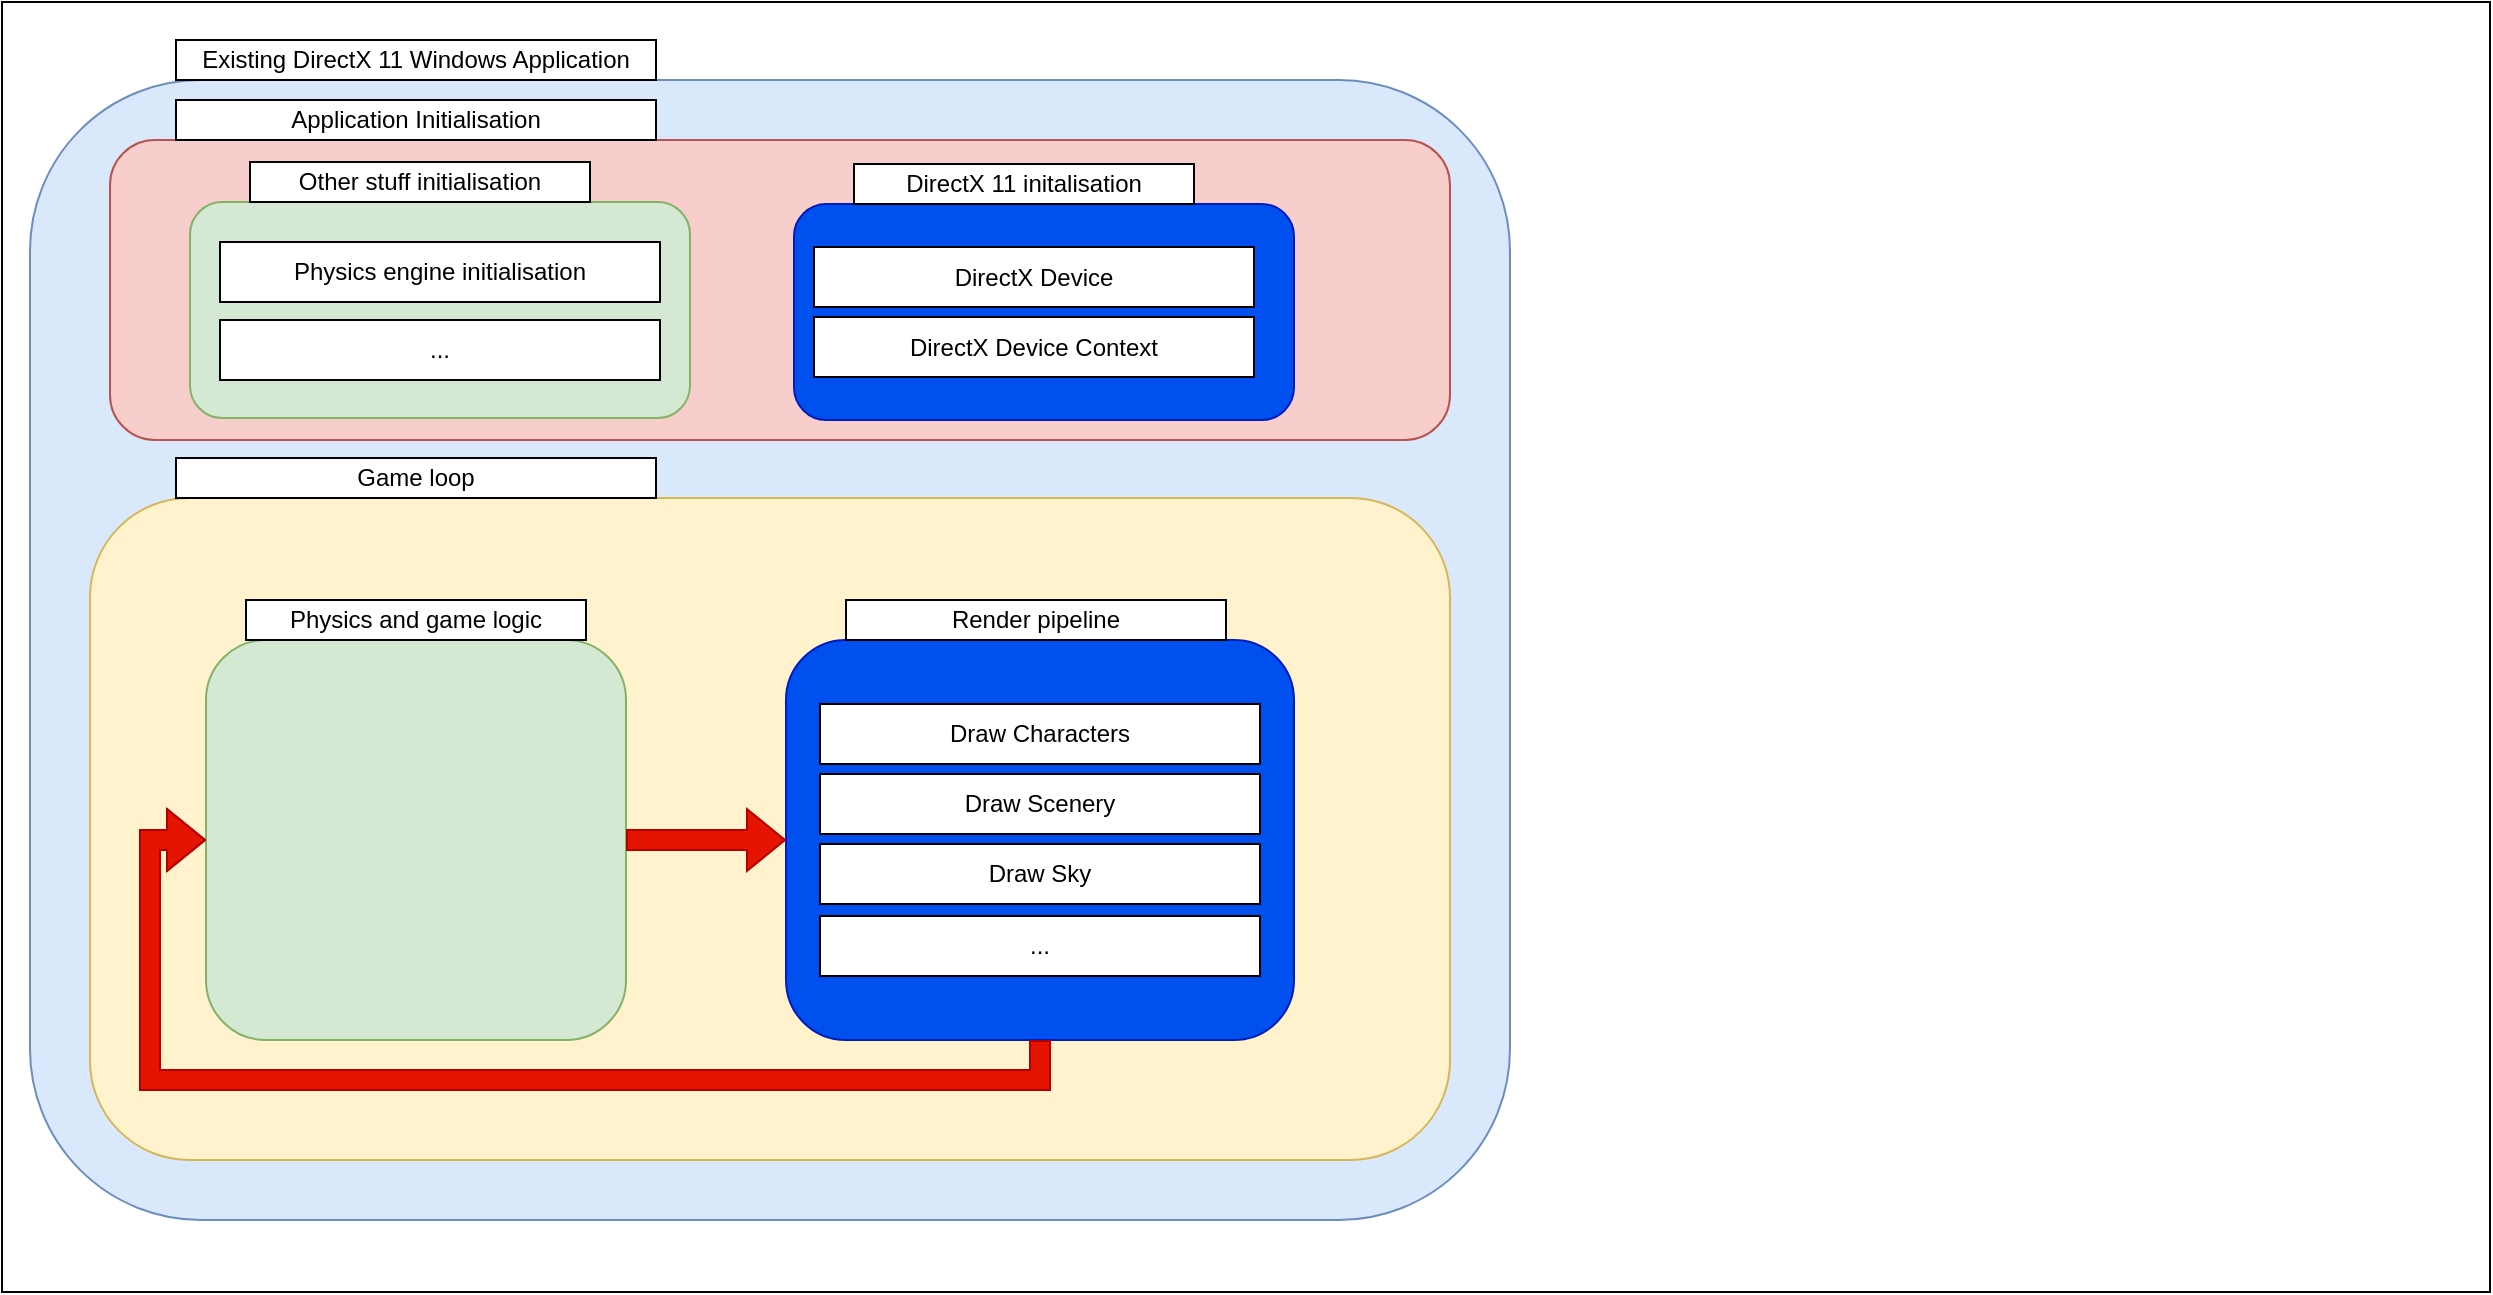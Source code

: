 <mxfile version="21.8.2" type="device" pages="2">
  <diagram name="Page-1" id="TJxOVbd3Vdn27RqD6Zjb">
    <mxGraphModel dx="5607" dy="2527" grid="1" gridSize="10" guides="1" tooltips="1" connect="1" arrows="1" fold="1" page="1" pageScale="1" pageWidth="827" pageHeight="1169" math="0" shadow="0">
      <root>
        <mxCell id="0" />
        <mxCell id="1" parent="0" />
        <mxCell id="XT86G5iFUfY1uDqCxJD4-81" value="" style="rounded=0;whiteSpace=wrap;html=1;" vertex="1" parent="1">
          <mxGeometry x="-827" width="1244" height="645" as="geometry" />
        </mxCell>
        <mxCell id="XT86G5iFUfY1uDqCxJD4-1" value="" style="rounded=1;whiteSpace=wrap;html=1;fillColor=#dae8fc;strokeColor=#6c8ebf;" vertex="1" parent="1">
          <mxGeometry x="-813" y="39" width="740" height="570" as="geometry" />
        </mxCell>
        <mxCell id="XT86G5iFUfY1uDqCxJD4-2" value="Existing DirectX 11 Windows Application" style="rounded=0;whiteSpace=wrap;html=1;" vertex="1" parent="1">
          <mxGeometry x="-740" y="19" width="240" height="20" as="geometry" />
        </mxCell>
        <mxCell id="XT86G5iFUfY1uDqCxJD4-3" value="" style="rounded=1;whiteSpace=wrap;html=1;fillColor=#fff2cc;strokeColor=#d6b656;" vertex="1" parent="1">
          <mxGeometry x="-783" y="248" width="680" height="331" as="geometry" />
        </mxCell>
        <mxCell id="XT86G5iFUfY1uDqCxJD4-4" value="" style="rounded=1;whiteSpace=wrap;html=1;fillColor=#d5e8d4;strokeColor=#82b366;" vertex="1" parent="1">
          <mxGeometry x="-725" y="319" width="210" height="200" as="geometry" />
        </mxCell>
        <mxCell id="XT86G5iFUfY1uDqCxJD4-5" value="" style="rounded=1;whiteSpace=wrap;html=1;fillColor=#0050ef;fontColor=#ffffff;strokeColor=#001DBC;" vertex="1" parent="1">
          <mxGeometry x="-435" y="319" width="254" height="200" as="geometry" />
        </mxCell>
        <mxCell id="XT86G5iFUfY1uDqCxJD4-6" value="Game loop" style="rounded=0;whiteSpace=wrap;html=1;" vertex="1" parent="1">
          <mxGeometry x="-740" y="228" width="240" height="20" as="geometry" />
        </mxCell>
        <mxCell id="XT86G5iFUfY1uDqCxJD4-7" value="Render pipeline" style="rounded=0;whiteSpace=wrap;html=1;" vertex="1" parent="1">
          <mxGeometry x="-405" y="299" width="190" height="20" as="geometry" />
        </mxCell>
        <mxCell id="XT86G5iFUfY1uDqCxJD4-8" value="Draw Characters" style="rounded=0;whiteSpace=wrap;html=1;" vertex="1" parent="1">
          <mxGeometry x="-418" y="351" width="220" height="30" as="geometry" />
        </mxCell>
        <mxCell id="XT86G5iFUfY1uDqCxJD4-9" value="Draw Scenery" style="rounded=0;whiteSpace=wrap;html=1;" vertex="1" parent="1">
          <mxGeometry x="-418" y="386" width="220" height="30" as="geometry" />
        </mxCell>
        <mxCell id="XT86G5iFUfY1uDqCxJD4-10" value="Draw Sky" style="rounded=0;whiteSpace=wrap;html=1;" vertex="1" parent="1">
          <mxGeometry x="-418" y="421" width="220" height="30" as="geometry" />
        </mxCell>
        <mxCell id="XT86G5iFUfY1uDqCxJD4-12" value="..." style="rounded=0;whiteSpace=wrap;html=1;" vertex="1" parent="1">
          <mxGeometry x="-418" y="457" width="220" height="30" as="geometry" />
        </mxCell>
        <mxCell id="XT86G5iFUfY1uDqCxJD4-14" value="Physics and game logic" style="rounded=0;whiteSpace=wrap;html=1;" vertex="1" parent="1">
          <mxGeometry x="-705" y="299" width="170" height="20" as="geometry" />
        </mxCell>
        <mxCell id="XT86G5iFUfY1uDqCxJD4-15" value="" style="rounded=1;whiteSpace=wrap;html=1;fillColor=#f8cecc;strokeColor=#b85450;" vertex="1" parent="1">
          <mxGeometry x="-773" y="69" width="670" height="150" as="geometry" />
        </mxCell>
        <mxCell id="XT86G5iFUfY1uDqCxJD4-16" value="Application Initialisation" style="rounded=0;whiteSpace=wrap;html=1;" vertex="1" parent="1">
          <mxGeometry x="-740" y="49" width="240" height="20" as="geometry" />
        </mxCell>
        <mxCell id="XT86G5iFUfY1uDqCxJD4-18" value="" style="rounded=1;whiteSpace=wrap;html=1;fillColor=#d5e8d4;strokeColor=#82b366;" vertex="1" parent="1">
          <mxGeometry x="-733" y="100" width="250" height="108" as="geometry" />
        </mxCell>
        <mxCell id="XT86G5iFUfY1uDqCxJD4-19" value="Other stuff initialisation" style="rounded=0;whiteSpace=wrap;html=1;" vertex="1" parent="1">
          <mxGeometry x="-703" y="80" width="170" height="20" as="geometry" />
        </mxCell>
        <mxCell id="XT86G5iFUfY1uDqCxJD4-22" value="" style="rounded=1;whiteSpace=wrap;html=1;fillColor=#0050ef;fontColor=#ffffff;strokeColor=#001DBC;" vertex="1" parent="1">
          <mxGeometry x="-431" y="101" width="250" height="108" as="geometry" />
        </mxCell>
        <mxCell id="XT86G5iFUfY1uDqCxJD4-23" value="DirectX 11 initalisation" style="rounded=0;whiteSpace=wrap;html=1;" vertex="1" parent="1">
          <mxGeometry x="-401" y="81" width="170" height="20" as="geometry" />
        </mxCell>
        <mxCell id="XT86G5iFUfY1uDqCxJD4-24" value="DirectX Device" style="rounded=0;whiteSpace=wrap;html=1;" vertex="1" parent="1">
          <mxGeometry x="-421" y="122.5" width="220" height="30" as="geometry" />
        </mxCell>
        <mxCell id="XT86G5iFUfY1uDqCxJD4-25" value="DirectX Device Context" style="rounded=0;whiteSpace=wrap;html=1;" vertex="1" parent="1">
          <mxGeometry x="-421" y="157.5" width="220" height="30" as="geometry" />
        </mxCell>
        <mxCell id="XT86G5iFUfY1uDqCxJD4-26" value="Physics engine initialisation" style="rounded=0;whiteSpace=wrap;html=1;" vertex="1" parent="1">
          <mxGeometry x="-718" y="120" width="220" height="30" as="geometry" />
        </mxCell>
        <mxCell id="XT86G5iFUfY1uDqCxJD4-27" value="..." style="rounded=0;whiteSpace=wrap;html=1;" vertex="1" parent="1">
          <mxGeometry x="-718" y="159" width="220" height="30" as="geometry" />
        </mxCell>
        <mxCell id="XT86G5iFUfY1uDqCxJD4-29" value="" style="shape=flexArrow;endArrow=classic;html=1;rounded=0;exitX=1;exitY=0.5;exitDx=0;exitDy=0;entryX=0;entryY=0.5;entryDx=0;entryDy=0;fillColor=#e51400;strokeColor=#B20000;" edge="1" parent="1" source="XT86G5iFUfY1uDqCxJD4-4" target="XT86G5iFUfY1uDqCxJD4-5">
          <mxGeometry width="50" height="50" relative="1" as="geometry">
            <mxPoint x="-383" y="299" as="sourcePoint" />
            <mxPoint x="-333" y="249" as="targetPoint" />
          </mxGeometry>
        </mxCell>
        <mxCell id="XT86G5iFUfY1uDqCxJD4-30" value="" style="shape=flexArrow;endArrow=classic;html=1;rounded=0;exitX=0.5;exitY=1;exitDx=0;exitDy=0;entryX=0;entryY=0.5;entryDx=0;entryDy=0;fillColor=#e51400;strokeColor=#B20000;" edge="1" parent="1" source="XT86G5iFUfY1uDqCxJD4-5" target="XT86G5iFUfY1uDqCxJD4-4">
          <mxGeometry width="50" height="50" relative="1" as="geometry">
            <mxPoint x="-505" y="429" as="sourcePoint" />
            <mxPoint x="-425" y="429" as="targetPoint" />
            <Array as="points">
              <mxPoint x="-308" y="539" />
              <mxPoint x="-753" y="539" />
              <mxPoint x="-753" y="419" />
            </Array>
          </mxGeometry>
        </mxCell>
      </root>
    </mxGraphModel>
  </diagram>
  <diagram id="pgbgCihm_HcVvaUHmrHQ" name="Page-2">
    <mxGraphModel dx="1793" dy="948" grid="1" gridSize="10" guides="1" tooltips="1" connect="1" arrows="1" fold="1" page="1" pageScale="0.75" pageWidth="827" pageHeight="1169" math="0" shadow="0">
      <root>
        <mxCell id="0" />
        <mxCell id="1" parent="0" />
        <mxCell id="UbjWwHBPr7lLN9u0YtsL-1" value="" style="rounded=0;whiteSpace=wrap;html=1;" vertex="1" parent="1">
          <mxGeometry width="1239" height="640" as="geometry" />
        </mxCell>
        <mxCell id="UbjWwHBPr7lLN9u0YtsL-2" value="" style="rounded=1;whiteSpace=wrap;html=1;fillColor=#dae8fc;strokeColor=#6c8ebf;" vertex="1" parent="1">
          <mxGeometry x="9" y="34" width="1210" height="570" as="geometry" />
        </mxCell>
        <mxCell id="UbjWwHBPr7lLN9u0YtsL-3" value="DirectX 11 Windows Application with OpenXR" style="rounded=0;whiteSpace=wrap;html=1;" vertex="1" parent="1">
          <mxGeometry x="82" y="14" width="287" height="20" as="geometry" />
        </mxCell>
        <mxCell id="UbjWwHBPr7lLN9u0YtsL-4" value="" style="rounded=1;whiteSpace=wrap;html=1;fillColor=#fff2cc;strokeColor=#d6b656;" vertex="1" parent="1">
          <mxGeometry x="39" y="254" width="1150" height="331" as="geometry" />
        </mxCell>
        <mxCell id="UbjWwHBPr7lLN9u0YtsL-5" value="" style="rounded=1;whiteSpace=wrap;html=1;fillColor=#d5e8d4;strokeColor=#82b366;" vertex="1" parent="1">
          <mxGeometry x="97" y="325" width="210" height="200" as="geometry" />
        </mxCell>
        <mxCell id="UbjWwHBPr7lLN9u0YtsL-6" value="" style="rounded=1;whiteSpace=wrap;html=1;fillColor=#0050ef;fontColor=#ffffff;strokeColor=#001DBC;" vertex="1" parent="1">
          <mxGeometry x="879" y="335" width="254" height="200" as="geometry" />
        </mxCell>
        <mxCell id="UbjWwHBPr7lLN9u0YtsL-7" value="Game loop" style="rounded=0;whiteSpace=wrap;html=1;" vertex="1" parent="1">
          <mxGeometry x="82" y="234" width="240" height="20" as="geometry" />
        </mxCell>
        <mxCell id="UbjWwHBPr7lLN9u0YtsL-8" value="Render pipeline" style="rounded=0;whiteSpace=wrap;html=1;" vertex="1" parent="1">
          <mxGeometry x="909" y="315" width="190" height="20" as="geometry" />
        </mxCell>
        <mxCell id="UbjWwHBPr7lLN9u0YtsL-9" value="Draw Characters" style="rounded=0;whiteSpace=wrap;html=1;" vertex="1" parent="1">
          <mxGeometry x="896" y="367" width="220" height="30" as="geometry" />
        </mxCell>
        <mxCell id="UbjWwHBPr7lLN9u0YtsL-10" value="Draw Scenery" style="rounded=0;whiteSpace=wrap;html=1;" vertex="1" parent="1">
          <mxGeometry x="896" y="402" width="220" height="30" as="geometry" />
        </mxCell>
        <mxCell id="UbjWwHBPr7lLN9u0YtsL-11" value="Draw Sky" style="rounded=0;whiteSpace=wrap;html=1;" vertex="1" parent="1">
          <mxGeometry x="896" y="437" width="220" height="30" as="geometry" />
        </mxCell>
        <mxCell id="UbjWwHBPr7lLN9u0YtsL-12" value="..." style="rounded=0;whiteSpace=wrap;html=1;" vertex="1" parent="1">
          <mxGeometry x="896" y="473" width="220" height="30" as="geometry" />
        </mxCell>
        <mxCell id="UbjWwHBPr7lLN9u0YtsL-13" value="Physics and game logic" style="rounded=0;whiteSpace=wrap;html=1;" vertex="1" parent="1">
          <mxGeometry x="117" y="305" width="170" height="20" as="geometry" />
        </mxCell>
        <mxCell id="UbjWwHBPr7lLN9u0YtsL-14" value="" style="rounded=1;whiteSpace=wrap;html=1;fillColor=#f8cecc;strokeColor=#b85450;" vertex="1" parent="1">
          <mxGeometry x="49" y="64" width="1140" height="160" as="geometry" />
        </mxCell>
        <mxCell id="UbjWwHBPr7lLN9u0YtsL-15" value="Application Initialisation" style="rounded=0;whiteSpace=wrap;html=1;" vertex="1" parent="1">
          <mxGeometry x="82" y="44" width="240" height="20" as="geometry" />
        </mxCell>
        <mxCell id="UbjWwHBPr7lLN9u0YtsL-16" value="" style="rounded=1;whiteSpace=wrap;html=1;fillColor=#d5e8d4;strokeColor=#82b366;" vertex="1" parent="1">
          <mxGeometry x="89" y="95" width="250" height="108" as="geometry" />
        </mxCell>
        <mxCell id="UbjWwHBPr7lLN9u0YtsL-17" value="Other stuff initialisation" style="rounded=0;whiteSpace=wrap;html=1;" vertex="1" parent="1">
          <mxGeometry x="119" y="75" width="170" height="20" as="geometry" />
        </mxCell>
        <mxCell id="UbjWwHBPr7lLN9u0YtsL-18" value="" style="rounded=1;whiteSpace=wrap;html=1;fillColor=#0050ef;fontColor=#ffffff;strokeColor=#001DBC;" vertex="1" parent="1">
          <mxGeometry x="879" y="100" width="250" height="108" as="geometry" />
        </mxCell>
        <mxCell id="UbjWwHBPr7lLN9u0YtsL-19" value="DirectX 11 initalisation" style="rounded=0;whiteSpace=wrap;html=1;" vertex="1" parent="1">
          <mxGeometry x="909" y="80" width="170" height="20" as="geometry" />
        </mxCell>
        <mxCell id="UbjWwHBPr7lLN9u0YtsL-20" value="DirectX Device" style="rounded=0;whiteSpace=wrap;html=1;" vertex="1" parent="1">
          <mxGeometry x="889" y="121.5" width="220" height="30" as="geometry" />
        </mxCell>
        <mxCell id="UbjWwHBPr7lLN9u0YtsL-21" value="DirectX Device Context" style="rounded=0;whiteSpace=wrap;html=1;" vertex="1" parent="1">
          <mxGeometry x="889" y="156.5" width="220" height="30" as="geometry" />
        </mxCell>
        <mxCell id="UbjWwHBPr7lLN9u0YtsL-22" value="Physics engine initialisation" style="rounded=0;whiteSpace=wrap;html=1;" vertex="1" parent="1">
          <mxGeometry x="104" y="115" width="220" height="30" as="geometry" />
        </mxCell>
        <mxCell id="UbjWwHBPr7lLN9u0YtsL-23" value="..." style="rounded=0;whiteSpace=wrap;html=1;" vertex="1" parent="1">
          <mxGeometry x="104" y="154" width="220" height="30" as="geometry" />
        </mxCell>
        <mxCell id="UbjWwHBPr7lLN9u0YtsL-24" value="" style="shape=flexArrow;endArrow=classic;html=1;rounded=0;exitX=1;exitY=0.5;exitDx=0;exitDy=0;fillColor=#e51400;strokeColor=#B20000;" edge="1" parent="1" source="UbjWwHBPr7lLN9u0YtsL-5">
          <mxGeometry width="50" height="50" relative="1" as="geometry">
            <mxPoint x="439" y="305" as="sourcePoint" />
            <mxPoint x="389" y="424" as="targetPoint" />
          </mxGeometry>
        </mxCell>
        <mxCell id="UbjWwHBPr7lLN9u0YtsL-25" value="" style="shape=flexArrow;endArrow=classic;html=1;rounded=0;exitX=0.5;exitY=1;exitDx=0;exitDy=0;entryX=0;entryY=0.5;entryDx=0;entryDy=0;fillColor=#e51400;strokeColor=#B20000;" edge="1" parent="1" source="UbjWwHBPr7lLN9u0YtsL-32" target="UbjWwHBPr7lLN9u0YtsL-5">
          <mxGeometry width="50" height="50" relative="1" as="geometry">
            <mxPoint x="317" y="435" as="sourcePoint" />
            <mxPoint x="397" y="435" as="targetPoint" />
            <Array as="points">
              <mxPoint x="609" y="554" />
              <mxPoint x="69" y="554" />
              <mxPoint x="69" y="425" />
            </Array>
          </mxGeometry>
        </mxCell>
        <mxCell id="UbjWwHBPr7lLN9u0YtsL-26" value="" style="rounded=1;whiteSpace=wrap;html=1;fillColor=#008a00;strokeColor=#005700;fontColor=#ffffff;" vertex="1" parent="1">
          <mxGeometry x="387" y="94.5" width="432" height="119" as="geometry" />
        </mxCell>
        <mxCell id="UbjWwHBPr7lLN9u0YtsL-27" value="OpenXR initalisation" style="rounded=0;whiteSpace=wrap;html=1;" vertex="1" parent="1">
          <mxGeometry x="417" y="74.5" width="170" height="20" as="geometry" />
        </mxCell>
        <mxCell id="UbjWwHBPr7lLN9u0YtsL-28" value="Init Sesion" style="rounded=0;whiteSpace=wrap;html=1;" vertex="1" parent="1">
          <mxGeometry x="397" y="103.5" width="220" height="30" as="geometry" />
        </mxCell>
        <mxCell id="UbjWwHBPr7lLN9u0YtsL-29" value="Init System" style="rounded=0;whiteSpace=wrap;html=1;" vertex="1" parent="1">
          <mxGeometry x="397" y="139.5" width="220" height="30" as="geometry" />
        </mxCell>
        <mxCell id="UbjWwHBPr7lLN9u0YtsL-30" value="Init Device" style="rounded=0;whiteSpace=wrap;html=1;" vertex="1" parent="1">
          <mxGeometry x="397" y="173.5" width="220" height="30" as="geometry" />
        </mxCell>
        <mxCell id="UbjWwHBPr7lLN9u0YtsL-31" value="" style="shape=flexArrow;endArrow=classic;html=1;rounded=0;entryX=1;entryY=0.5;entryDx=0;entryDy=0;fillColor=#e51400;strokeColor=#B20000;" edge="1" parent="1" target="UbjWwHBPr7lLN9u0YtsL-41">
          <mxGeometry width="50" height="50" relative="1" as="geometry">
            <mxPoint x="879" y="154" as="sourcePoint" />
            <mxPoint x="397" y="435" as="targetPoint" />
          </mxGeometry>
        </mxCell>
        <mxCell id="UbjWwHBPr7lLN9u0YtsL-32" value="" style="rounded=1;whiteSpace=wrap;html=1;fillColor=#008a00;fontColor=#ffffff;strokeColor=#005700;" vertex="1" parent="1">
          <mxGeometry x="391" y="329.5" width="438" height="200" as="geometry" />
        </mxCell>
        <mxCell id="UbjWwHBPr7lLN9u0YtsL-33" value="OpenXR stage" style="rounded=0;whiteSpace=wrap;html=1;" vertex="1" parent="1">
          <mxGeometry x="421" y="309.5" width="190" height="20" as="geometry" />
        </mxCell>
        <mxCell id="UbjWwHBPr7lLN9u0YtsL-34" value="" style="edgeStyle=orthogonalEdgeStyle;rounded=0;orthogonalLoop=1;jettySize=auto;html=1;" edge="1" parent="1" source="UbjWwHBPr7lLN9u0YtsL-35" target="UbjWwHBPr7lLN9u0YtsL-38">
          <mxGeometry relative="1" as="geometry" />
        </mxCell>
        <mxCell id="UbjWwHBPr7lLN9u0YtsL-35" value="Process Events" style="rounded=0;whiteSpace=wrap;html=1;" vertex="1" parent="1">
          <mxGeometry x="410" y="354" width="220" height="22.5" as="geometry" />
        </mxCell>
        <mxCell id="UbjWwHBPr7lLN9u0YtsL-36" value="Process Actions" style="rounded=0;whiteSpace=wrap;html=1;" vertex="1" parent="1">
          <mxGeometry x="408" y="396.5" width="220" height="27.5" as="geometry" />
        </mxCell>
        <mxCell id="UbjWwHBPr7lLN9u0YtsL-37" value="" style="edgeStyle=orthogonalEdgeStyle;rounded=0;orthogonalLoop=1;jettySize=auto;html=1;" edge="1" parent="1" source="UbjWwHBPr7lLN9u0YtsL-38" target="UbjWwHBPr7lLN9u0YtsL-43">
          <mxGeometry relative="1" as="geometry" />
        </mxCell>
        <mxCell id="UbjWwHBPr7lLN9u0YtsL-38" value="Render Frame" style="rounded=0;whiteSpace=wrap;html=1;" vertex="1" parent="1">
          <mxGeometry x="408" y="444" width="220" height="40" as="geometry" />
        </mxCell>
        <mxCell id="UbjWwHBPr7lLN9u0YtsL-39" value="" style="edgeStyle=orthogonalEdgeStyle;rounded=0;orthogonalLoop=1;jettySize=auto;html=1;entryX=0.5;entryY=1;entryDx=0;entryDy=0;" edge="1" parent="1" source="UbjWwHBPr7lLN9u0YtsL-40" target="UbjWwHBPr7lLN9u0YtsL-32">
          <mxGeometry relative="1" as="geometry">
            <mxPoint x="709" y="554" as="targetPoint" />
            <Array as="points">
              <mxPoint x="738" y="509" />
              <mxPoint x="739" y="509" />
              <mxPoint x="739" y="514" />
              <mxPoint x="610" y="514" />
            </Array>
          </mxGeometry>
        </mxCell>
        <mxCell id="UbjWwHBPr7lLN9u0YtsL-40" value="Render View&lt;br&gt;(one for each eye)" style="rounded=0;whiteSpace=wrap;html=1;" vertex="1" parent="1">
          <mxGeometry x="669" y="367" width="138" height="122" as="geometry" />
        </mxCell>
        <mxCell id="UbjWwHBPr7lLN9u0YtsL-41" value="Create Graphics Plugin&lt;br&gt;(in this case D3D11)" style="rounded=0;whiteSpace=wrap;html=1;" vertex="1" parent="1">
          <mxGeometry x="630" y="103.5" width="179" height="100.5" as="geometry" />
        </mxCell>
        <mxCell id="UbjWwHBPr7lLN9u0YtsL-42" value="" style="shape=flexArrow;endArrow=classic;html=1;rounded=0;exitX=1;exitY=0.5;exitDx=0;exitDy=0;fillColor=#e51400;strokeColor=#B20000;entryX=-0.009;entryY=0.647;entryDx=0;entryDy=0;entryPerimeter=0;" edge="1" parent="1" source="UbjWwHBPr7lLN9u0YtsL-43" target="UbjWwHBPr7lLN9u0YtsL-6">
          <mxGeometry width="50" height="50" relative="1" as="geometry">
            <mxPoint x="317" y="435" as="sourcePoint" />
            <mxPoint x="399" y="434" as="targetPoint" />
          </mxGeometry>
        </mxCell>
        <mxCell id="UbjWwHBPr7lLN9u0YtsL-43" value="Graphic Plugin" style="rounded=0;whiteSpace=wrap;html=1;" vertex="1" parent="1">
          <mxGeometry x="678" y="450.25" width="121" height="27.5" as="geometry" />
        </mxCell>
        <mxCell id="UbjWwHBPr7lLN9u0YtsL-44" value="" style="endArrow=classic;html=1;rounded=0;exitX=0.5;exitY=1;exitDx=0;exitDy=0;entryX=0.5;entryY=0;entryDx=0;entryDy=0;" edge="1" parent="1" source="UbjWwHBPr7lLN9u0YtsL-35" target="UbjWwHBPr7lLN9u0YtsL-36">
          <mxGeometry width="50" height="50" relative="1" as="geometry">
            <mxPoint x="689" y="324" as="sourcePoint" />
            <mxPoint x="739" y="274" as="targetPoint" />
          </mxGeometry>
        </mxCell>
      </root>
    </mxGraphModel>
  </diagram>
</mxfile>
